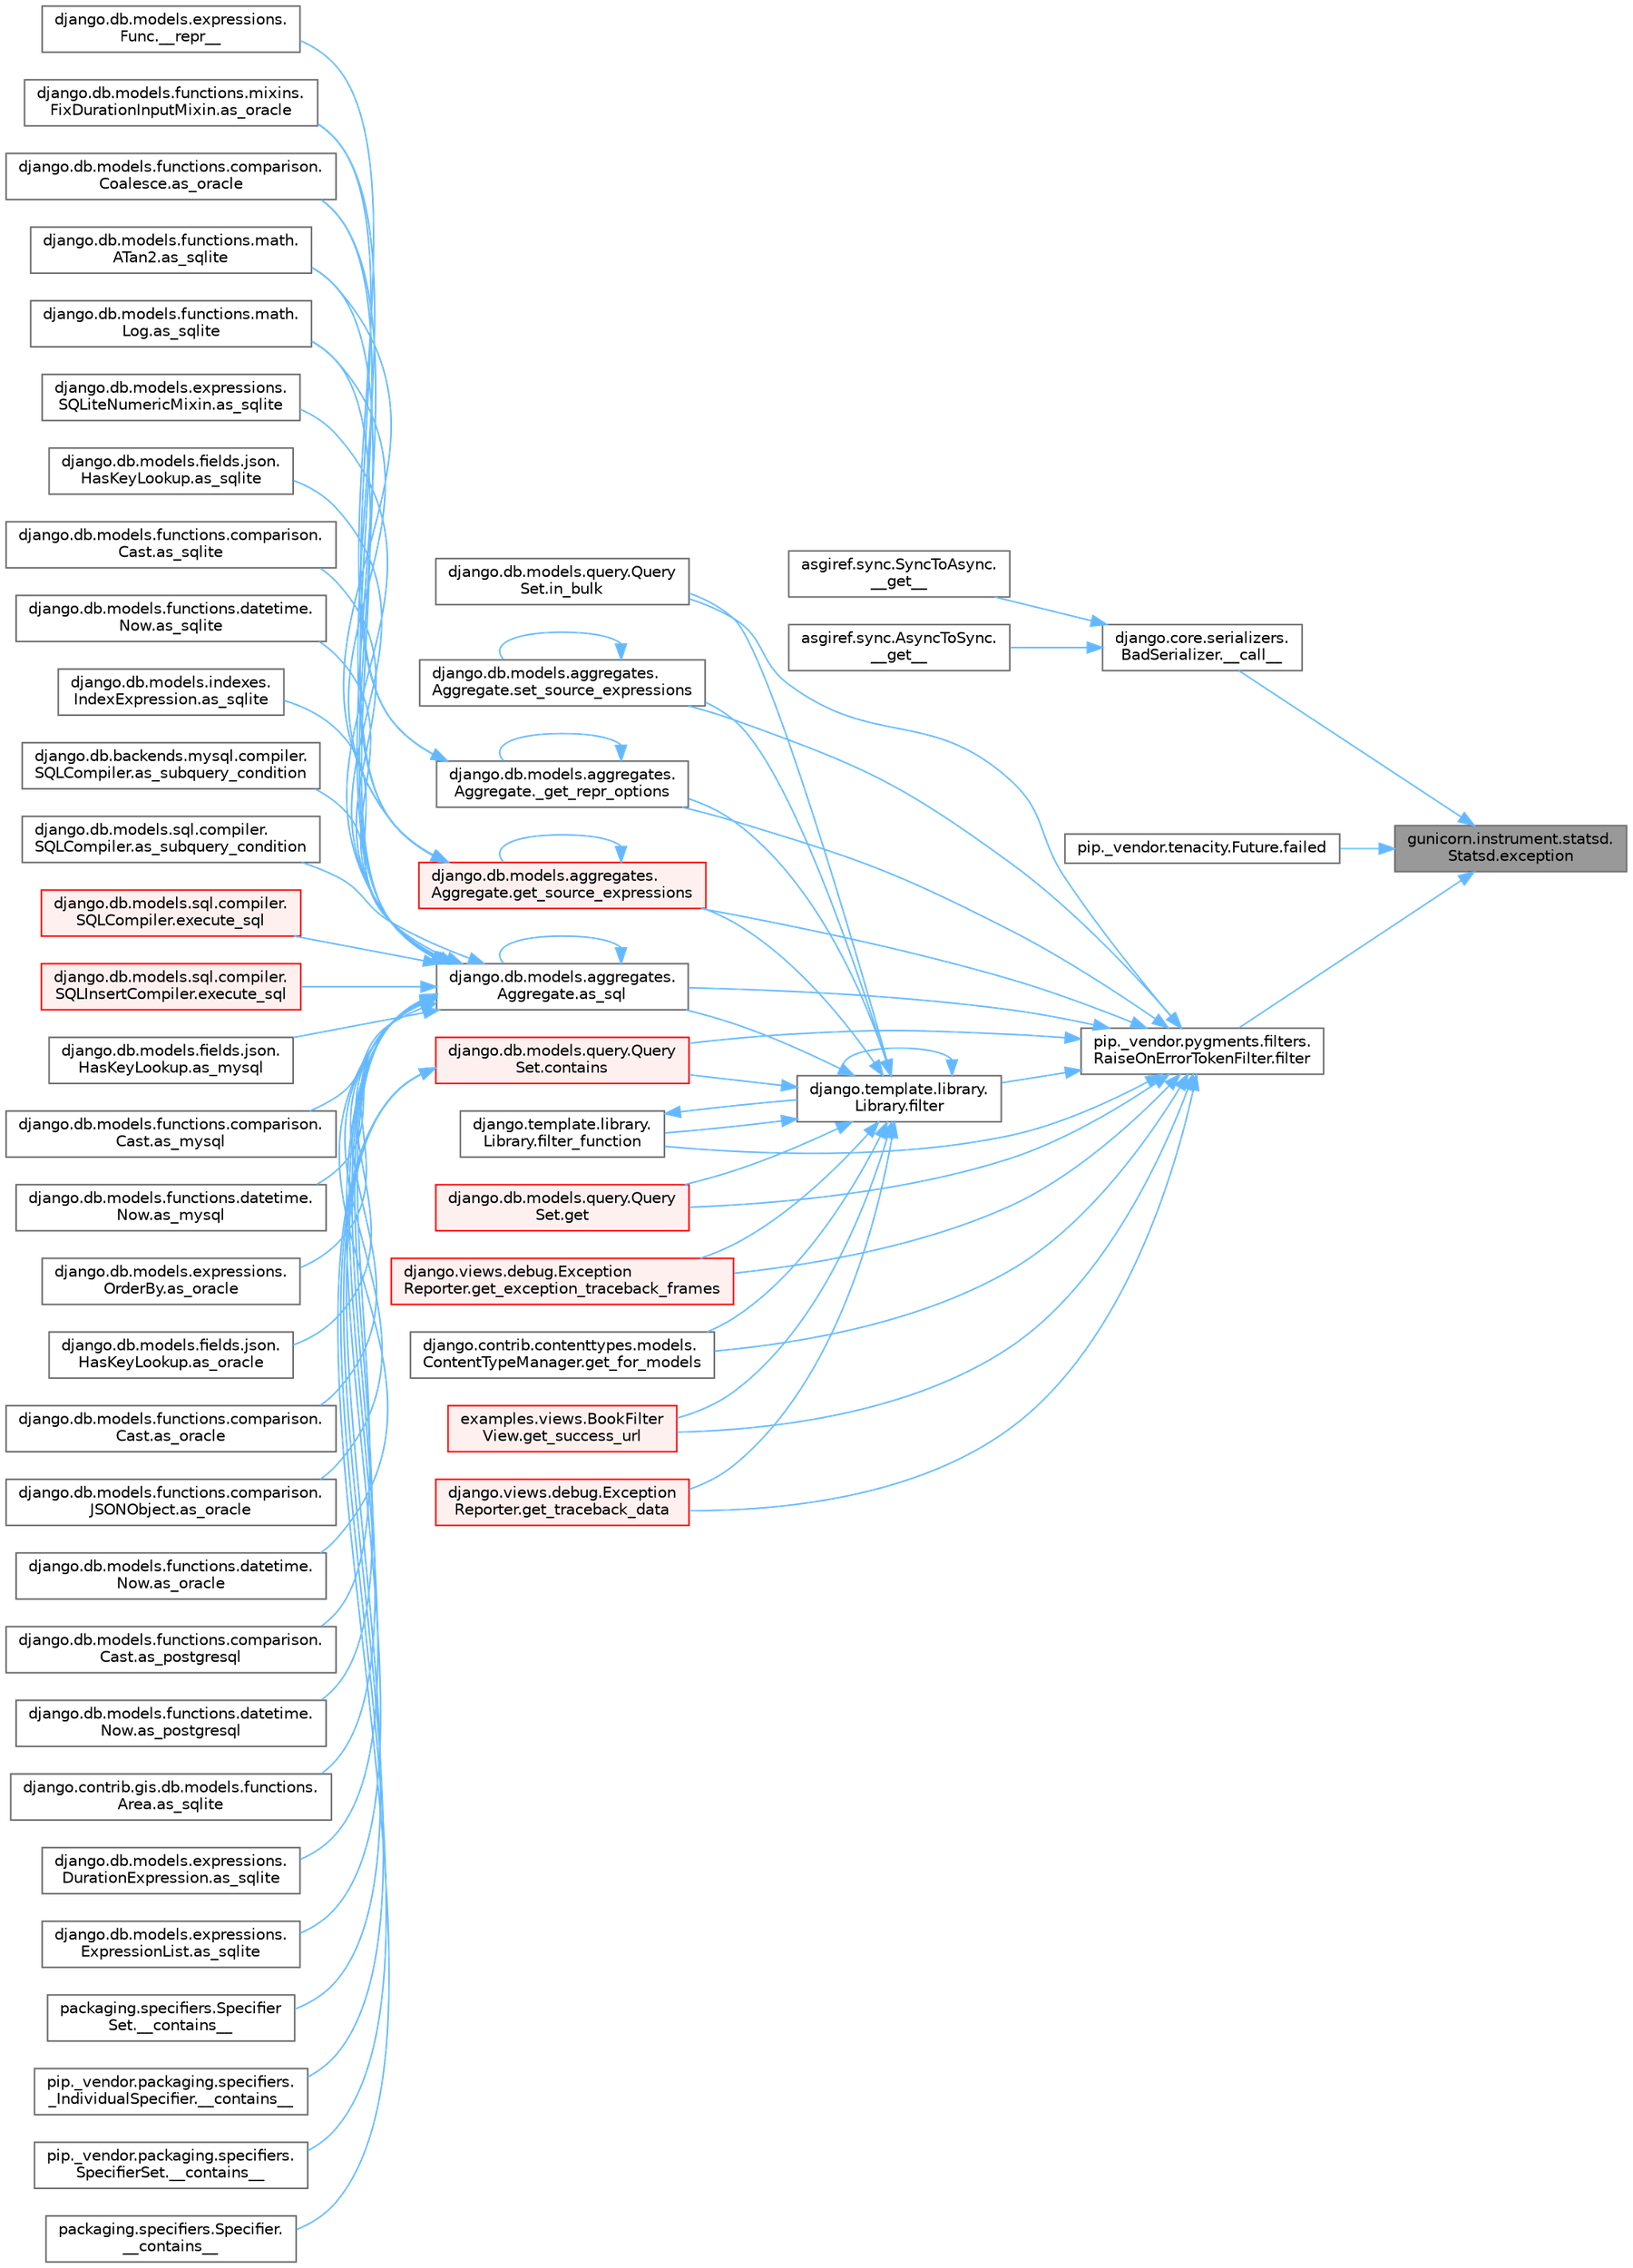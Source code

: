 digraph "gunicorn.instrument.statsd.Statsd.exception"
{
 // LATEX_PDF_SIZE
  bgcolor="transparent";
  edge [fontname=Helvetica,fontsize=10,labelfontname=Helvetica,labelfontsize=10];
  node [fontname=Helvetica,fontsize=10,shape=box,height=0.2,width=0.4];
  rankdir="RL";
  Node1 [id="Node000001",label="gunicorn.instrument.statsd.\lStatsd.exception",height=0.2,width=0.4,color="gray40", fillcolor="grey60", style="filled", fontcolor="black",tooltip=" "];
  Node1 -> Node2 [id="edge1_Node000001_Node000002",dir="back",color="steelblue1",style="solid",tooltip=" "];
  Node2 [id="Node000002",label="django.core.serializers.\lBadSerializer.__call__",height=0.2,width=0.4,color="grey40", fillcolor="white", style="filled",URL="$classdjango_1_1core_1_1serializers_1_1_bad_serializer.html#a6e73e3ac062790cfce2cf052525ec528",tooltip=" "];
  Node2 -> Node3 [id="edge2_Node000002_Node000003",dir="back",color="steelblue1",style="solid",tooltip=" "];
  Node3 [id="Node000003",label="asgiref.sync.AsyncToSync.\l__get__",height=0.2,width=0.4,color="grey40", fillcolor="white", style="filled",URL="$classasgiref_1_1sync_1_1_async_to_sync.html#a23e9ef7a73da98dad9e3f4e65846969b",tooltip=" "];
  Node2 -> Node4 [id="edge3_Node000002_Node000004",dir="back",color="steelblue1",style="solid",tooltip=" "];
  Node4 [id="Node000004",label="asgiref.sync.SyncToAsync.\l__get__",height=0.2,width=0.4,color="grey40", fillcolor="white", style="filled",URL="$classasgiref_1_1sync_1_1_sync_to_async.html#aebdfbe3f01079a529fd2f39810597381",tooltip=" "];
  Node1 -> Node5 [id="edge4_Node000001_Node000005",dir="back",color="steelblue1",style="solid",tooltip=" "];
  Node5 [id="Node000005",label="pip._vendor.tenacity.Future.failed",height=0.2,width=0.4,color="grey40", fillcolor="white", style="filled",URL="$classpip_1_1__vendor_1_1tenacity_1_1_future.html#affa139740865e503ef9e4b87a38c0657",tooltip=" "];
  Node1 -> Node6 [id="edge5_Node000001_Node000006",dir="back",color="steelblue1",style="solid",tooltip=" "];
  Node6 [id="Node000006",label="pip._vendor.pygments.filters.\lRaiseOnErrorTokenFilter.filter",height=0.2,width=0.4,color="grey40", fillcolor="white", style="filled",URL="$classpip_1_1__vendor_1_1pygments_1_1filters_1_1_raise_on_error_token_filter.html#aacf420bb16c8d3a430b88e78ee35b253",tooltip=" "];
  Node6 -> Node7 [id="edge6_Node000006_Node000007",dir="back",color="steelblue1",style="solid",tooltip=" "];
  Node7 [id="Node000007",label="django.db.models.aggregates.\lAggregate._get_repr_options",height=0.2,width=0.4,color="grey40", fillcolor="white", style="filled",URL="$classdjango_1_1db_1_1models_1_1aggregates_1_1_aggregate.html#a9256cb09b47d2922447ef2d7e78a9cc7",tooltip=" "];
  Node7 -> Node8 [id="edge7_Node000007_Node000008",dir="back",color="steelblue1",style="solid",tooltip=" "];
  Node8 [id="Node000008",label="django.db.models.expressions.\lFunc.__repr__",height=0.2,width=0.4,color="grey40", fillcolor="white", style="filled",URL="$classdjango_1_1db_1_1models_1_1expressions_1_1_func.html#ad1ef3800339ee0fc7cb10de00f83dc79",tooltip=" "];
  Node7 -> Node7 [id="edge8_Node000007_Node000007",dir="back",color="steelblue1",style="solid",tooltip=" "];
  Node7 -> Node9 [id="edge9_Node000007_Node000009",dir="back",color="steelblue1",style="solid",tooltip=" "];
  Node9 [id="Node000009",label="django.db.models.functions.mixins.\lFixDurationInputMixin.as_oracle",height=0.2,width=0.4,color="grey40", fillcolor="white", style="filled",URL="$classdjango_1_1db_1_1models_1_1functions_1_1mixins_1_1_fix_duration_input_mixin.html#a2e5d6957724a89d03541cc897b6e6e53",tooltip=" "];
  Node6 -> Node10 [id="edge10_Node000006_Node000010",dir="back",color="steelblue1",style="solid",tooltip=" "];
  Node10 [id="Node000010",label="django.db.models.aggregates.\lAggregate.as_sql",height=0.2,width=0.4,color="grey40", fillcolor="white", style="filled",URL="$classdjango_1_1db_1_1models_1_1aggregates_1_1_aggregate.html#aeb213202f480fabf5956d513efab08d6",tooltip=" "];
  Node10 -> Node11 [id="edge11_Node000010_Node000011",dir="back",color="steelblue1",style="solid",tooltip=" "];
  Node11 [id="Node000011",label="django.db.models.fields.json.\lHasKeyLookup.as_mysql",height=0.2,width=0.4,color="grey40", fillcolor="white", style="filled",URL="$classdjango_1_1db_1_1models_1_1fields_1_1json_1_1_has_key_lookup.html#a10f67427287f2c0ea32513ca6f481e96",tooltip=" "];
  Node10 -> Node12 [id="edge12_Node000010_Node000012",dir="back",color="steelblue1",style="solid",tooltip=" "];
  Node12 [id="Node000012",label="django.db.models.functions.comparison.\lCast.as_mysql",height=0.2,width=0.4,color="grey40", fillcolor="white", style="filled",URL="$classdjango_1_1db_1_1models_1_1functions_1_1comparison_1_1_cast.html#a447737891e955909c6a381529a67a84e",tooltip=" "];
  Node10 -> Node13 [id="edge13_Node000010_Node000013",dir="back",color="steelblue1",style="solid",tooltip=" "];
  Node13 [id="Node000013",label="django.db.models.functions.datetime.\lNow.as_mysql",height=0.2,width=0.4,color="grey40", fillcolor="white", style="filled",URL="$classdjango_1_1db_1_1models_1_1functions_1_1datetime_1_1_now.html#a070a9334fb198086c0c4e96e9725d92b",tooltip=" "];
  Node10 -> Node14 [id="edge14_Node000010_Node000014",dir="back",color="steelblue1",style="solid",tooltip=" "];
  Node14 [id="Node000014",label="django.db.models.expressions.\lOrderBy.as_oracle",height=0.2,width=0.4,color="grey40", fillcolor="white", style="filled",URL="$classdjango_1_1db_1_1models_1_1expressions_1_1_order_by.html#af9b6ede9b0df85d6bcf54f983b3a8f6a",tooltip=" "];
  Node10 -> Node15 [id="edge15_Node000010_Node000015",dir="back",color="steelblue1",style="solid",tooltip=" "];
  Node15 [id="Node000015",label="django.db.models.fields.json.\lHasKeyLookup.as_oracle",height=0.2,width=0.4,color="grey40", fillcolor="white", style="filled",URL="$classdjango_1_1db_1_1models_1_1fields_1_1json_1_1_has_key_lookup.html#afbb88aa4fb23b3ec3acdc695c2f52398",tooltip=" "];
  Node10 -> Node16 [id="edge16_Node000010_Node000016",dir="back",color="steelblue1",style="solid",tooltip=" "];
  Node16 [id="Node000016",label="django.db.models.functions.comparison.\lCast.as_oracle",height=0.2,width=0.4,color="grey40", fillcolor="white", style="filled",URL="$classdjango_1_1db_1_1models_1_1functions_1_1comparison_1_1_cast.html#ad466cd7ca85dc257d9e2718f41a263ec",tooltip=" "];
  Node10 -> Node17 [id="edge17_Node000010_Node000017",dir="back",color="steelblue1",style="solid",tooltip=" "];
  Node17 [id="Node000017",label="django.db.models.functions.comparison.\lCoalesce.as_oracle",height=0.2,width=0.4,color="grey40", fillcolor="white", style="filled",URL="$classdjango_1_1db_1_1models_1_1functions_1_1comparison_1_1_coalesce.html#a1bbeea180ef3ef4d8ba5d51d33d6ef85",tooltip=" "];
  Node10 -> Node18 [id="edge18_Node000010_Node000018",dir="back",color="steelblue1",style="solid",tooltip=" "];
  Node18 [id="Node000018",label="django.db.models.functions.comparison.\lJSONObject.as_oracle",height=0.2,width=0.4,color="grey40", fillcolor="white", style="filled",URL="$classdjango_1_1db_1_1models_1_1functions_1_1comparison_1_1_j_s_o_n_object.html#a4b4fa1161d27b0a9bbbdd0370e9af364",tooltip=" "];
  Node10 -> Node19 [id="edge19_Node000010_Node000019",dir="back",color="steelblue1",style="solid",tooltip=" "];
  Node19 [id="Node000019",label="django.db.models.functions.datetime.\lNow.as_oracle",height=0.2,width=0.4,color="grey40", fillcolor="white", style="filled",URL="$classdjango_1_1db_1_1models_1_1functions_1_1datetime_1_1_now.html#ad5e1ae918a5c4d39f675f98280440538",tooltip=" "];
  Node10 -> Node20 [id="edge20_Node000010_Node000020",dir="back",color="steelblue1",style="solid",tooltip=" "];
  Node20 [id="Node000020",label="django.db.models.functions.comparison.\lCast.as_postgresql",height=0.2,width=0.4,color="grey40", fillcolor="white", style="filled",URL="$classdjango_1_1db_1_1models_1_1functions_1_1comparison_1_1_cast.html#ae51aa6aa6fe8ca7064d8bca2f8e05188",tooltip=" "];
  Node10 -> Node21 [id="edge21_Node000010_Node000021",dir="back",color="steelblue1",style="solid",tooltip=" "];
  Node21 [id="Node000021",label="django.db.models.functions.datetime.\lNow.as_postgresql",height=0.2,width=0.4,color="grey40", fillcolor="white", style="filled",URL="$classdjango_1_1db_1_1models_1_1functions_1_1datetime_1_1_now.html#af1402a88867fc6d69f3f56f655f37fca",tooltip=" "];
  Node10 -> Node10 [id="edge22_Node000010_Node000010",dir="back",color="steelblue1",style="solid",tooltip=" "];
  Node10 -> Node22 [id="edge23_Node000010_Node000022",dir="back",color="steelblue1",style="solid",tooltip=" "];
  Node22 [id="Node000022",label="django.contrib.gis.db.models.functions.\lArea.as_sqlite",height=0.2,width=0.4,color="grey40", fillcolor="white", style="filled",URL="$classdjango_1_1contrib_1_1gis_1_1db_1_1models_1_1functions_1_1_area.html#ab8bfa3d35d4368e04318069dd28bd2ca",tooltip=" "];
  Node10 -> Node23 [id="edge24_Node000010_Node000023",dir="back",color="steelblue1",style="solid",tooltip=" "];
  Node23 [id="Node000023",label="django.db.models.expressions.\lDurationExpression.as_sqlite",height=0.2,width=0.4,color="grey40", fillcolor="white", style="filled",URL="$classdjango_1_1db_1_1models_1_1expressions_1_1_duration_expression.html#a5f33f70ca03904ce9b2e9824652e9fff",tooltip=" "];
  Node10 -> Node24 [id="edge25_Node000010_Node000024",dir="back",color="steelblue1",style="solid",tooltip=" "];
  Node24 [id="Node000024",label="django.db.models.expressions.\lExpressionList.as_sqlite",height=0.2,width=0.4,color="grey40", fillcolor="white", style="filled",URL="$classdjango_1_1db_1_1models_1_1expressions_1_1_expression_list.html#ae577275a98dec786535830e8d24aa13e",tooltip=" "];
  Node10 -> Node25 [id="edge26_Node000010_Node000025",dir="back",color="steelblue1",style="solid",tooltip=" "];
  Node25 [id="Node000025",label="django.db.models.expressions.\lSQLiteNumericMixin.as_sqlite",height=0.2,width=0.4,color="grey40", fillcolor="white", style="filled",URL="$classdjango_1_1db_1_1models_1_1expressions_1_1_s_q_lite_numeric_mixin.html#a7c649b97074b00e095c4ee2b3bc62482",tooltip=" "];
  Node10 -> Node26 [id="edge27_Node000010_Node000026",dir="back",color="steelblue1",style="solid",tooltip=" "];
  Node26 [id="Node000026",label="django.db.models.fields.json.\lHasKeyLookup.as_sqlite",height=0.2,width=0.4,color="grey40", fillcolor="white", style="filled",URL="$classdjango_1_1db_1_1models_1_1fields_1_1json_1_1_has_key_lookup.html#aaa01efd0fa197e203c40f6f05b000141",tooltip=" "];
  Node10 -> Node27 [id="edge28_Node000010_Node000027",dir="back",color="steelblue1",style="solid",tooltip=" "];
  Node27 [id="Node000027",label="django.db.models.functions.comparison.\lCast.as_sqlite",height=0.2,width=0.4,color="grey40", fillcolor="white", style="filled",URL="$classdjango_1_1db_1_1models_1_1functions_1_1comparison_1_1_cast.html#a1943b51797a168ff6a3ad37005086d8c",tooltip=" "];
  Node10 -> Node28 [id="edge29_Node000010_Node000028",dir="back",color="steelblue1",style="solid",tooltip=" "];
  Node28 [id="Node000028",label="django.db.models.functions.datetime.\lNow.as_sqlite",height=0.2,width=0.4,color="grey40", fillcolor="white", style="filled",URL="$classdjango_1_1db_1_1models_1_1functions_1_1datetime_1_1_now.html#a5525700866738572645141dd6f2ef41c",tooltip=" "];
  Node10 -> Node29 [id="edge30_Node000010_Node000029",dir="back",color="steelblue1",style="solid",tooltip=" "];
  Node29 [id="Node000029",label="django.db.models.functions.math.\lATan2.as_sqlite",height=0.2,width=0.4,color="grey40", fillcolor="white", style="filled",URL="$classdjango_1_1db_1_1models_1_1functions_1_1math_1_1_a_tan2.html#ac343d11000341dfc431de19f416ea4b6",tooltip=" "];
  Node10 -> Node30 [id="edge31_Node000010_Node000030",dir="back",color="steelblue1",style="solid",tooltip=" "];
  Node30 [id="Node000030",label="django.db.models.functions.math.\lLog.as_sqlite",height=0.2,width=0.4,color="grey40", fillcolor="white", style="filled",URL="$classdjango_1_1db_1_1models_1_1functions_1_1math_1_1_log.html#afcc146563033738d87dd1dc17d005111",tooltip=" "];
  Node10 -> Node31 [id="edge32_Node000010_Node000031",dir="back",color="steelblue1",style="solid",tooltip=" "];
  Node31 [id="Node000031",label="django.db.models.indexes.\lIndexExpression.as_sqlite",height=0.2,width=0.4,color="grey40", fillcolor="white", style="filled",URL="$classdjango_1_1db_1_1models_1_1indexes_1_1_index_expression.html#af6e5b161cb97d0b8bce944455e8e0d53",tooltip=" "];
  Node10 -> Node32 [id="edge33_Node000010_Node000032",dir="back",color="steelblue1",style="solid",tooltip=" "];
  Node32 [id="Node000032",label="django.db.backends.mysql.compiler.\lSQLCompiler.as_subquery_condition",height=0.2,width=0.4,color="grey40", fillcolor="white", style="filled",URL="$classdjango_1_1db_1_1backends_1_1mysql_1_1compiler_1_1_s_q_l_compiler.html#ab79da4712a24ed75ce13002a54fe8d46",tooltip=" "];
  Node10 -> Node33 [id="edge34_Node000010_Node000033",dir="back",color="steelblue1",style="solid",tooltip=" "];
  Node33 [id="Node000033",label="django.db.models.sql.compiler.\lSQLCompiler.as_subquery_condition",height=0.2,width=0.4,color="grey40", fillcolor="white", style="filled",URL="$classdjango_1_1db_1_1models_1_1sql_1_1compiler_1_1_s_q_l_compiler.html#a78bdce11e05140ed74db8f5463bedfce",tooltip=" "];
  Node10 -> Node34 [id="edge35_Node000010_Node000034",dir="back",color="steelblue1",style="solid",tooltip=" "];
  Node34 [id="Node000034",label="django.db.models.sql.compiler.\lSQLCompiler.execute_sql",height=0.2,width=0.4,color="red", fillcolor="#FFF0F0", style="filled",URL="$classdjango_1_1db_1_1models_1_1sql_1_1compiler_1_1_s_q_l_compiler.html#a07cbbc7958a72203f8ebe9ba29b9356f",tooltip=" "];
  Node10 -> Node38 [id="edge36_Node000010_Node000038",dir="back",color="steelblue1",style="solid",tooltip=" "];
  Node38 [id="Node000038",label="django.db.models.sql.compiler.\lSQLInsertCompiler.execute_sql",height=0.2,width=0.4,color="red", fillcolor="#FFF0F0", style="filled",URL="$classdjango_1_1db_1_1models_1_1sql_1_1compiler_1_1_s_q_l_insert_compiler.html#a59b977e6c439adafa1c3b0092dd7074f",tooltip=" "];
  Node6 -> Node39 [id="edge37_Node000006_Node000039",dir="back",color="steelblue1",style="solid",tooltip=" "];
  Node39 [id="Node000039",label="django.db.models.query.Query\lSet.contains",height=0.2,width=0.4,color="red", fillcolor="#FFF0F0", style="filled",URL="$classdjango_1_1db_1_1models_1_1query_1_1_query_set.html#a242e569a4bce6723adc3e71fdc69b70f",tooltip=" "];
  Node39 -> Node40 [id="edge38_Node000039_Node000040",dir="back",color="steelblue1",style="solid",tooltip=" "];
  Node40 [id="Node000040",label="packaging.specifiers.Specifier.\l__contains__",height=0.2,width=0.4,color="grey40", fillcolor="white", style="filled",URL="$classpackaging_1_1specifiers_1_1_specifier.html#adc6d0f14bb1eff89499eea42047f3ba1",tooltip=" "];
  Node39 -> Node41 [id="edge39_Node000039_Node000041",dir="back",color="steelblue1",style="solid",tooltip=" "];
  Node41 [id="Node000041",label="packaging.specifiers.Specifier\lSet.__contains__",height=0.2,width=0.4,color="grey40", fillcolor="white", style="filled",URL="$classpackaging_1_1specifiers_1_1_specifier_set.html#afe431232e3df02a4ebec8ed882319eb4",tooltip=" "];
  Node39 -> Node42 [id="edge40_Node000039_Node000042",dir="back",color="steelblue1",style="solid",tooltip=" "];
  Node42 [id="Node000042",label="pip._vendor.packaging.specifiers.\l_IndividualSpecifier.__contains__",height=0.2,width=0.4,color="grey40", fillcolor="white", style="filled",URL="$classpip_1_1__vendor_1_1packaging_1_1specifiers_1_1___individual_specifier.html#a838b430af2f5ab5d2241a7c0bdd0e99e",tooltip=" "];
  Node39 -> Node43 [id="edge41_Node000039_Node000043",dir="back",color="steelblue1",style="solid",tooltip=" "];
  Node43 [id="Node000043",label="pip._vendor.packaging.specifiers.\lSpecifierSet.__contains__",height=0.2,width=0.4,color="grey40", fillcolor="white", style="filled",URL="$classpip_1_1__vendor_1_1packaging_1_1specifiers_1_1_specifier_set.html#a6129bfedcd20834661d4883f7fbaed86",tooltip=" "];
  Node6 -> Node49 [id="edge42_Node000006_Node000049",dir="back",color="steelblue1",style="solid",tooltip=" "];
  Node49 [id="Node000049",label="django.template.library.\lLibrary.filter",height=0.2,width=0.4,color="grey40", fillcolor="white", style="filled",URL="$classdjango_1_1template_1_1library_1_1_library.html#ac67bb1211ffc0354d5bf33029a58aa43",tooltip=" "];
  Node49 -> Node7 [id="edge43_Node000049_Node000007",dir="back",color="steelblue1",style="solid",tooltip=" "];
  Node49 -> Node10 [id="edge44_Node000049_Node000010",dir="back",color="steelblue1",style="solid",tooltip=" "];
  Node49 -> Node39 [id="edge45_Node000049_Node000039",dir="back",color="steelblue1",style="solid",tooltip=" "];
  Node49 -> Node49 [id="edge46_Node000049_Node000049",dir="back",color="steelblue1",style="solid",tooltip=" "];
  Node49 -> Node50 [id="edge47_Node000049_Node000050",dir="back",color="steelblue1",style="solid",tooltip=" "];
  Node50 [id="Node000050",label="django.template.library.\lLibrary.filter_function",height=0.2,width=0.4,color="grey40", fillcolor="white", style="filled",URL="$classdjango_1_1template_1_1library_1_1_library.html#ac31ca4b9799430f0623aea9d177a04dc",tooltip=" "];
  Node50 -> Node49 [id="edge48_Node000050_Node000049",dir="back",color="steelblue1",style="solid",tooltip=" "];
  Node49 -> Node51 [id="edge49_Node000049_Node000051",dir="back",color="steelblue1",style="solid",tooltip=" "];
  Node51 [id="Node000051",label="django.db.models.query.Query\lSet.get",height=0.2,width=0.4,color="red", fillcolor="#FFF0F0", style="filled",URL="$classdjango_1_1db_1_1models_1_1query_1_1_query_set.html#afe9afa909843984d4fa4c2555f0f1310",tooltip=" "];
  Node49 -> Node2612 [id="edge50_Node000049_Node002612",dir="back",color="steelblue1",style="solid",tooltip=" "];
  Node2612 [id="Node002612",label="django.views.debug.Exception\lReporter.get_exception_traceback_frames",height=0.2,width=0.4,color="red", fillcolor="#FFF0F0", style="filled",URL="$classdjango_1_1views_1_1debug_1_1_exception_reporter.html#a326b08b3941038a5504f8e0a846bae68",tooltip=" "];
  Node49 -> Node696 [id="edge51_Node000049_Node000696",dir="back",color="steelblue1",style="solid",tooltip=" "];
  Node696 [id="Node000696",label="django.contrib.contenttypes.models.\lContentTypeManager.get_for_models",height=0.2,width=0.4,color="grey40", fillcolor="white", style="filled",URL="$classdjango_1_1contrib_1_1contenttypes_1_1models_1_1_content_type_manager.html#a541a2e215680799739b6f8c1b19ddda4",tooltip=" "];
  Node49 -> Node2614 [id="edge52_Node000049_Node002614",dir="back",color="steelblue1",style="solid",tooltip=" "];
  Node2614 [id="Node002614",label="django.db.models.aggregates.\lAggregate.get_source_expressions",height=0.2,width=0.4,color="red", fillcolor="#FFF0F0", style="filled",URL="$classdjango_1_1db_1_1models_1_1aggregates_1_1_aggregate.html#a4a47839518c013f780a931e4bcf2d4f1",tooltip=" "];
  Node2614 -> Node17 [id="edge53_Node002614_Node000017",dir="back",color="steelblue1",style="solid",tooltip=" "];
  Node2614 -> Node9 [id="edge54_Node002614_Node000009",dir="back",color="steelblue1",style="solid",tooltip=" "];
  Node2614 -> Node29 [id="edge55_Node002614_Node000029",dir="back",color="steelblue1",style="solid",tooltip=" "];
  Node2614 -> Node30 [id="edge56_Node002614_Node000030",dir="back",color="steelblue1",style="solid",tooltip=" "];
  Node2614 -> Node2614 [id="edge57_Node002614_Node002614",dir="back",color="steelblue1",style="solid",tooltip=" "];
  Node49 -> Node2616 [id="edge58_Node000049_Node002616",dir="back",color="steelblue1",style="solid",tooltip=" "];
  Node2616 [id="Node002616",label="examples.views.BookFilter\lView.get_success_url",height=0.2,width=0.4,color="red", fillcolor="#FFF0F0", style="filled",URL="$classexamples_1_1views_1_1_book_filter_view.html#aa2850ac24b9acf2933ac3db160ee5a56",tooltip=" "];
  Node49 -> Node162 [id="edge59_Node000049_Node000162",dir="back",color="steelblue1",style="solid",tooltip=" "];
  Node162 [id="Node000162",label="django.views.debug.Exception\lReporter.get_traceback_data",height=0.2,width=0.4,color="red", fillcolor="#FFF0F0", style="filled",URL="$classdjango_1_1views_1_1debug_1_1_exception_reporter.html#ada9d00ba4c901b186db405e92ebbc211",tooltip=" "];
  Node49 -> Node2617 [id="edge60_Node000049_Node002617",dir="back",color="steelblue1",style="solid",tooltip=" "];
  Node2617 [id="Node002617",label="django.db.models.query.Query\lSet.in_bulk",height=0.2,width=0.4,color="grey40", fillcolor="white", style="filled",URL="$classdjango_1_1db_1_1models_1_1query_1_1_query_set.html#a5958a37586e4e5a39b6b2f8e3fa65d86",tooltip=" "];
  Node49 -> Node2618 [id="edge61_Node000049_Node002618",dir="back",color="steelblue1",style="solid",tooltip=" "];
  Node2618 [id="Node002618",label="django.db.models.aggregates.\lAggregate.set_source_expressions",height=0.2,width=0.4,color="grey40", fillcolor="white", style="filled",URL="$classdjango_1_1db_1_1models_1_1aggregates_1_1_aggregate.html#ae123c87f582b2a3de60590013454b69f",tooltip=" "];
  Node2618 -> Node2618 [id="edge62_Node002618_Node002618",dir="back",color="steelblue1",style="solid",tooltip=" "];
  Node6 -> Node50 [id="edge63_Node000006_Node000050",dir="back",color="steelblue1",style="solid",tooltip=" "];
  Node6 -> Node51 [id="edge64_Node000006_Node000051",dir="back",color="steelblue1",style="solid",tooltip=" "];
  Node6 -> Node2612 [id="edge65_Node000006_Node002612",dir="back",color="steelblue1",style="solid",tooltip=" "];
  Node6 -> Node696 [id="edge66_Node000006_Node000696",dir="back",color="steelblue1",style="solid",tooltip=" "];
  Node6 -> Node2614 [id="edge67_Node000006_Node002614",dir="back",color="steelblue1",style="solid",tooltip=" "];
  Node6 -> Node2616 [id="edge68_Node000006_Node002616",dir="back",color="steelblue1",style="solid",tooltip=" "];
  Node6 -> Node162 [id="edge69_Node000006_Node000162",dir="back",color="steelblue1",style="solid",tooltip=" "];
  Node6 -> Node2617 [id="edge70_Node000006_Node002617",dir="back",color="steelblue1",style="solid",tooltip=" "];
  Node6 -> Node2618 [id="edge71_Node000006_Node002618",dir="back",color="steelblue1",style="solid",tooltip=" "];
}

